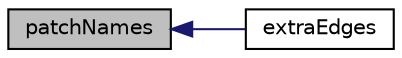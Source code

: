 digraph "patchNames"
{
  bgcolor="transparent";
  edge [fontname="Helvetica",fontsize="10",labelfontname="Helvetica",labelfontsize="10"];
  node [fontname="Helvetica",fontsize="10",shape=record];
  rankdir="LR";
  Node1 [label="patchNames",height=0.2,width=0.4,color="black", fillcolor="grey75", style="filled", fontcolor="black"];
  Node1 -> Node2 [dir="back",color="midnightblue",fontsize="10",style="solid",fontname="Helvetica"];
  Node2 [label="extraEdges",height=0.2,width=0.4,color="black",URL="$a00146.html#a3d3df28c0f1e09faa28552234f4fdec2",tooltip="Indices into edges of additional edges. "];
}
